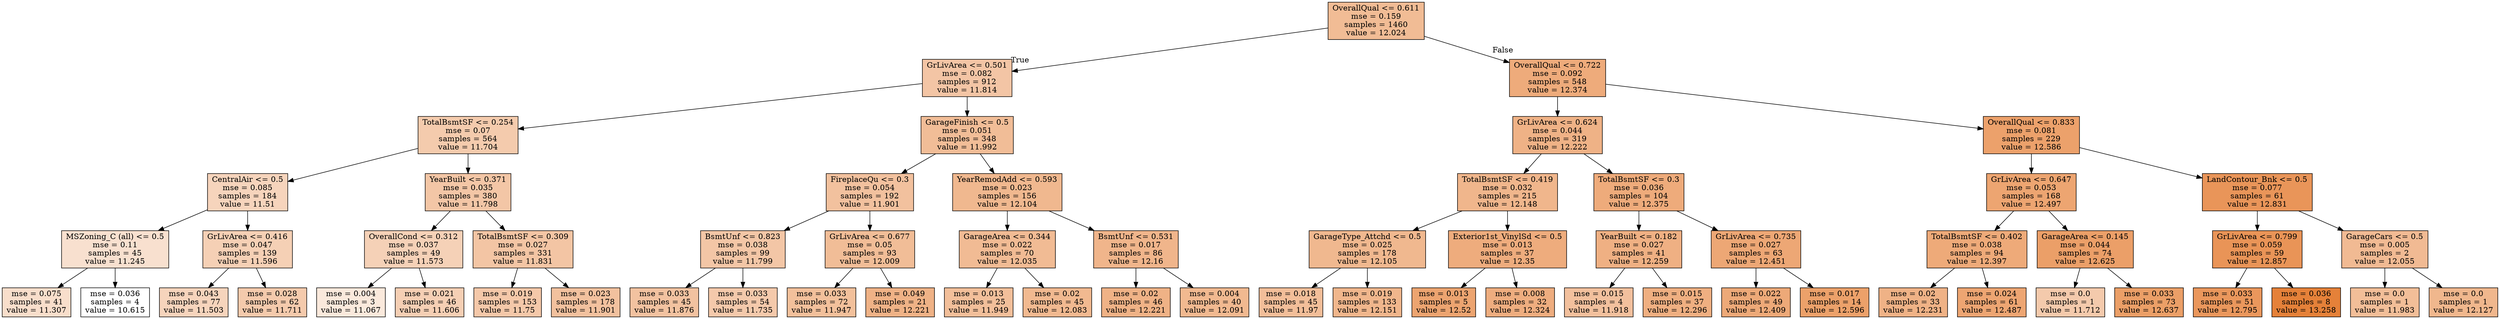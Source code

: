 digraph Tree {
node [shape=box, style="filled", color="black"] ;
0 [label="OverallQual <= 0.611\nmse = 0.159\nsamples = 1460\nvalue = 12.024", fillcolor="#e5813988"] ;
1 [label="GrLivArea <= 0.501\nmse = 0.082\nsamples = 912\nvalue = 11.814", fillcolor="#e5813974"] ;
0 -> 1 [labeldistance=2.5, labelangle=45, headlabel="True"] ;
2 [label="TotalBsmtSF <= 0.254\nmse = 0.07\nsamples = 564\nvalue = 11.704", fillcolor="#e5813969"] ;
1 -> 2 ;
3 [label="CentralAir <= 0.5\nmse = 0.085\nsamples = 184\nvalue = 11.51", fillcolor="#e5813956"] ;
2 -> 3 ;
4 [label="MSZoning_C (all) <= 0.5\nmse = 0.11\nsamples = 45\nvalue = 11.245", fillcolor="#e581393d"] ;
3 -> 4 ;
5 [label="mse = 0.075\nsamples = 41\nvalue = 11.307", fillcolor="#e5813943"] ;
4 -> 5 ;
6 [label="mse = 0.036\nsamples = 4\nvalue = 10.615", fillcolor="#e5813900"] ;
4 -> 6 ;
7 [label="GrLivArea <= 0.416\nmse = 0.047\nsamples = 139\nvalue = 11.596", fillcolor="#e581395f"] ;
3 -> 7 ;
8 [label="mse = 0.043\nsamples = 77\nvalue = 11.503", fillcolor="#e5813956"] ;
7 -> 8 ;
9 [label="mse = 0.028\nsamples = 62\nvalue = 11.711", fillcolor="#e581396a"] ;
7 -> 9 ;
10 [label="YearBuilt <= 0.371\nmse = 0.035\nsamples = 380\nvalue = 11.798", fillcolor="#e5813972"] ;
2 -> 10 ;
11 [label="OverallCond <= 0.312\nmse = 0.037\nsamples = 49\nvalue = 11.573", fillcolor="#e581395c"] ;
10 -> 11 ;
12 [label="mse = 0.004\nsamples = 3\nvalue = 11.067", fillcolor="#e581392c"] ;
11 -> 12 ;
13 [label="mse = 0.021\nsamples = 46\nvalue = 11.606", fillcolor="#e5813960"] ;
11 -> 13 ;
14 [label="TotalBsmtSF <= 0.309\nmse = 0.027\nsamples = 331\nvalue = 11.831", fillcolor="#e5813975"] ;
10 -> 14 ;
15 [label="mse = 0.019\nsamples = 153\nvalue = 11.75", fillcolor="#e581396e"] ;
14 -> 15 ;
16 [label="mse = 0.023\nsamples = 178\nvalue = 11.901", fillcolor="#e581397c"] ;
14 -> 16 ;
17 [label="GarageFinish <= 0.5\nmse = 0.051\nsamples = 348\nvalue = 11.992", fillcolor="#e5813985"] ;
1 -> 17 ;
18 [label="FireplaceQu <= 0.3\nmse = 0.054\nsamples = 192\nvalue = 11.901", fillcolor="#e581397c"] ;
17 -> 18 ;
19 [label="BsmtUnf <= 0.823\nmse = 0.038\nsamples = 99\nvalue = 11.799", fillcolor="#e5813972"] ;
18 -> 19 ;
20 [label="mse = 0.033\nsamples = 45\nvalue = 11.876", fillcolor="#e581397a"] ;
19 -> 20 ;
21 [label="mse = 0.033\nsamples = 54\nvalue = 11.735", fillcolor="#e581396c"] ;
19 -> 21 ;
22 [label="GrLivArea <= 0.677\nmse = 0.05\nsamples = 93\nvalue = 12.009", fillcolor="#e5813986"] ;
18 -> 22 ;
23 [label="mse = 0.033\nsamples = 72\nvalue = 11.947", fillcolor="#e5813980"] ;
22 -> 23 ;
24 [label="mse = 0.049\nsamples = 21\nvalue = 12.221", fillcolor="#e581399b"] ;
22 -> 24 ;
25 [label="YearRemodAdd <= 0.593\nmse = 0.023\nsamples = 156\nvalue = 12.104", fillcolor="#e5813990"] ;
17 -> 25 ;
26 [label="GarageArea <= 0.344\nmse = 0.022\nsamples = 70\nvalue = 12.035", fillcolor="#e5813989"] ;
25 -> 26 ;
27 [label="mse = 0.013\nsamples = 25\nvalue = 11.949", fillcolor="#e5813981"] ;
26 -> 27 ;
28 [label="mse = 0.02\nsamples = 45\nvalue = 12.083", fillcolor="#e581398e"] ;
26 -> 28 ;
29 [label="BsmtUnf <= 0.531\nmse = 0.017\nsamples = 86\nvalue = 12.16", fillcolor="#e5813995"] ;
25 -> 29 ;
30 [label="mse = 0.02\nsamples = 46\nvalue = 12.221", fillcolor="#e581399b"] ;
29 -> 30 ;
31 [label="mse = 0.004\nsamples = 40\nvalue = 12.091", fillcolor="#e581398e"] ;
29 -> 31 ;
32 [label="OverallQual <= 0.722\nmse = 0.092\nsamples = 548\nvalue = 12.374", fillcolor="#e58139aa"] ;
0 -> 32 [labeldistance=2.5, labelangle=-45, headlabel="False"] ;
33 [label="GrLivArea <= 0.624\nmse = 0.044\nsamples = 319\nvalue = 12.222", fillcolor="#e581399b"] ;
32 -> 33 ;
34 [label="TotalBsmtSF <= 0.419\nmse = 0.032\nsamples = 215\nvalue = 12.148", fillcolor="#e5813994"] ;
33 -> 34 ;
35 [label="GarageType_Attchd <= 0.5\nmse = 0.025\nsamples = 178\nvalue = 12.105", fillcolor="#e5813990"] ;
34 -> 35 ;
36 [label="mse = 0.018\nsamples = 45\nvalue = 11.97", fillcolor="#e5813983"] ;
35 -> 36 ;
37 [label="mse = 0.019\nsamples = 133\nvalue = 12.151", fillcolor="#e5813994"] ;
35 -> 37 ;
38 [label="Exterior1st_VinylSd <= 0.5\nmse = 0.013\nsamples = 37\nvalue = 12.35", fillcolor="#e58139a7"] ;
34 -> 38 ;
39 [label="mse = 0.013\nsamples = 5\nvalue = 12.52", fillcolor="#e58139b8"] ;
38 -> 39 ;
40 [label="mse = 0.008\nsamples = 32\nvalue = 12.324", fillcolor="#e58139a5"] ;
38 -> 40 ;
41 [label="TotalBsmtSF <= 0.3\nmse = 0.036\nsamples = 104\nvalue = 12.375", fillcolor="#e58139aa"] ;
33 -> 41 ;
42 [label="YearBuilt <= 0.182\nmse = 0.027\nsamples = 41\nvalue = 12.259", fillcolor="#e581399f"] ;
41 -> 42 ;
43 [label="mse = 0.015\nsamples = 4\nvalue = 11.918", fillcolor="#e581397e"] ;
42 -> 43 ;
44 [label="mse = 0.015\nsamples = 37\nvalue = 12.296", fillcolor="#e58139a2"] ;
42 -> 44 ;
45 [label="GrLivArea <= 0.735\nmse = 0.027\nsamples = 63\nvalue = 12.451", fillcolor="#e58139b1"] ;
41 -> 45 ;
46 [label="mse = 0.022\nsamples = 49\nvalue = 12.409", fillcolor="#e58139ad"] ;
45 -> 46 ;
47 [label="mse = 0.017\nsamples = 14\nvalue = 12.596", fillcolor="#e58139bf"] ;
45 -> 47 ;
48 [label="OverallQual <= 0.833\nmse = 0.081\nsamples = 229\nvalue = 12.586", fillcolor="#e58139be"] ;
32 -> 48 ;
49 [label="GrLivArea <= 0.647\nmse = 0.053\nsamples = 168\nvalue = 12.497", fillcolor="#e58139b6"] ;
48 -> 49 ;
50 [label="TotalBsmtSF <= 0.402\nmse = 0.038\nsamples = 94\nvalue = 12.397", fillcolor="#e58139ac"] ;
49 -> 50 ;
51 [label="mse = 0.02\nsamples = 33\nvalue = 12.231", fillcolor="#e581399c"] ;
50 -> 51 ;
52 [label="mse = 0.024\nsamples = 61\nvalue = 12.487", fillcolor="#e58139b5"] ;
50 -> 52 ;
53 [label="GarageArea <= 0.145\nmse = 0.044\nsamples = 74\nvalue = 12.625", fillcolor="#e58139c2"] ;
49 -> 53 ;
54 [label="mse = 0.0\nsamples = 1\nvalue = 11.712", fillcolor="#e581396a"] ;
53 -> 54 ;
55 [label="mse = 0.033\nsamples = 73\nvalue = 12.637", fillcolor="#e58139c3"] ;
53 -> 55 ;
56 [label="LandContour_Bnk <= 0.5\nmse = 0.077\nsamples = 61\nvalue = 12.831", fillcolor="#e58139d6"] ;
48 -> 56 ;
57 [label="GrLivArea <= 0.799\nmse = 0.059\nsamples = 59\nvalue = 12.857", fillcolor="#e58139d8"] ;
56 -> 57 ;
58 [label="mse = 0.033\nsamples = 51\nvalue = 12.795", fillcolor="#e58139d2"] ;
57 -> 58 ;
59 [label="mse = 0.036\nsamples = 8\nvalue = 13.258", fillcolor="#e58139ff"] ;
57 -> 59 ;
60 [label="GarageCars <= 0.5\nmse = 0.005\nsamples = 2\nvalue = 12.055", fillcolor="#e581398b"] ;
56 -> 60 ;
61 [label="mse = 0.0\nsamples = 1\nvalue = 11.983", fillcolor="#e5813984"] ;
60 -> 61 ;
62 [label="mse = 0.0\nsamples = 1\nvalue = 12.127", fillcolor="#e5813992"] ;
60 -> 62 ;
}